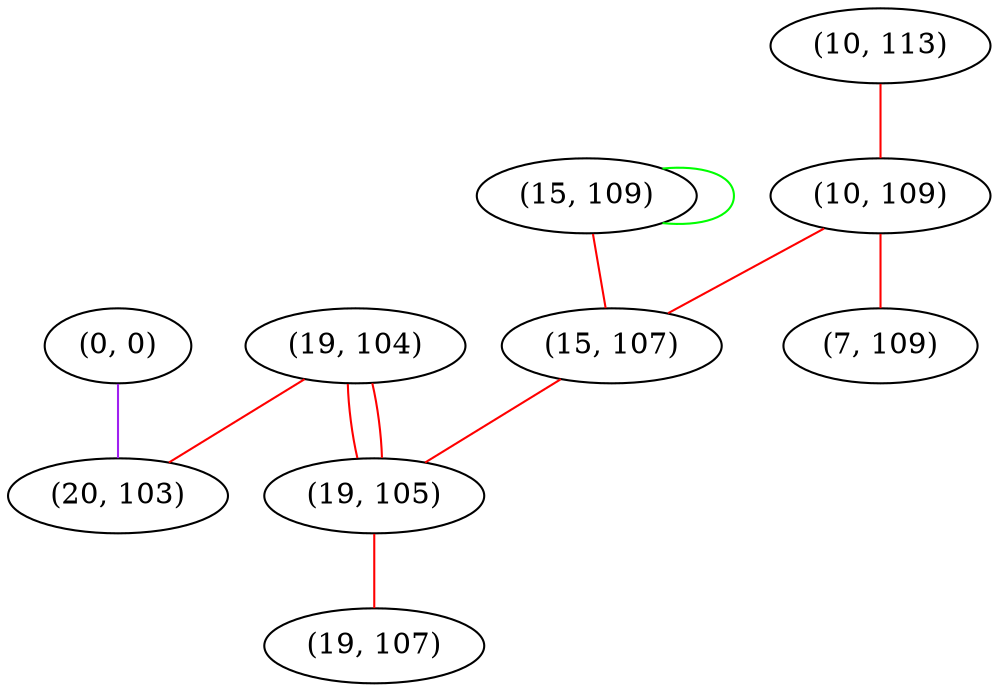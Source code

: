graph "" {
"(19, 104)";
"(15, 109)";
"(10, 113)";
"(10, 109)";
"(7, 109)";
"(0, 0)";
"(15, 107)";
"(20, 103)";
"(19, 105)";
"(19, 107)";
"(19, 104)" -- "(20, 103)"  [color=red, key=0, weight=1];
"(19, 104)" -- "(19, 105)"  [color=red, key=0, weight=1];
"(19, 104)" -- "(19, 105)"  [color=red, key=1, weight=1];
"(15, 109)" -- "(15, 107)"  [color=red, key=0, weight=1];
"(15, 109)" -- "(15, 109)"  [color=green, key=0, weight=2];
"(10, 113)" -- "(10, 109)"  [color=red, key=0, weight=1];
"(10, 109)" -- "(15, 107)"  [color=red, key=0, weight=1];
"(10, 109)" -- "(7, 109)"  [color=red, key=0, weight=1];
"(0, 0)" -- "(20, 103)"  [color=purple, key=0, weight=4];
"(15, 107)" -- "(19, 105)"  [color=red, key=0, weight=1];
"(19, 105)" -- "(19, 107)"  [color=red, key=0, weight=1];
}
